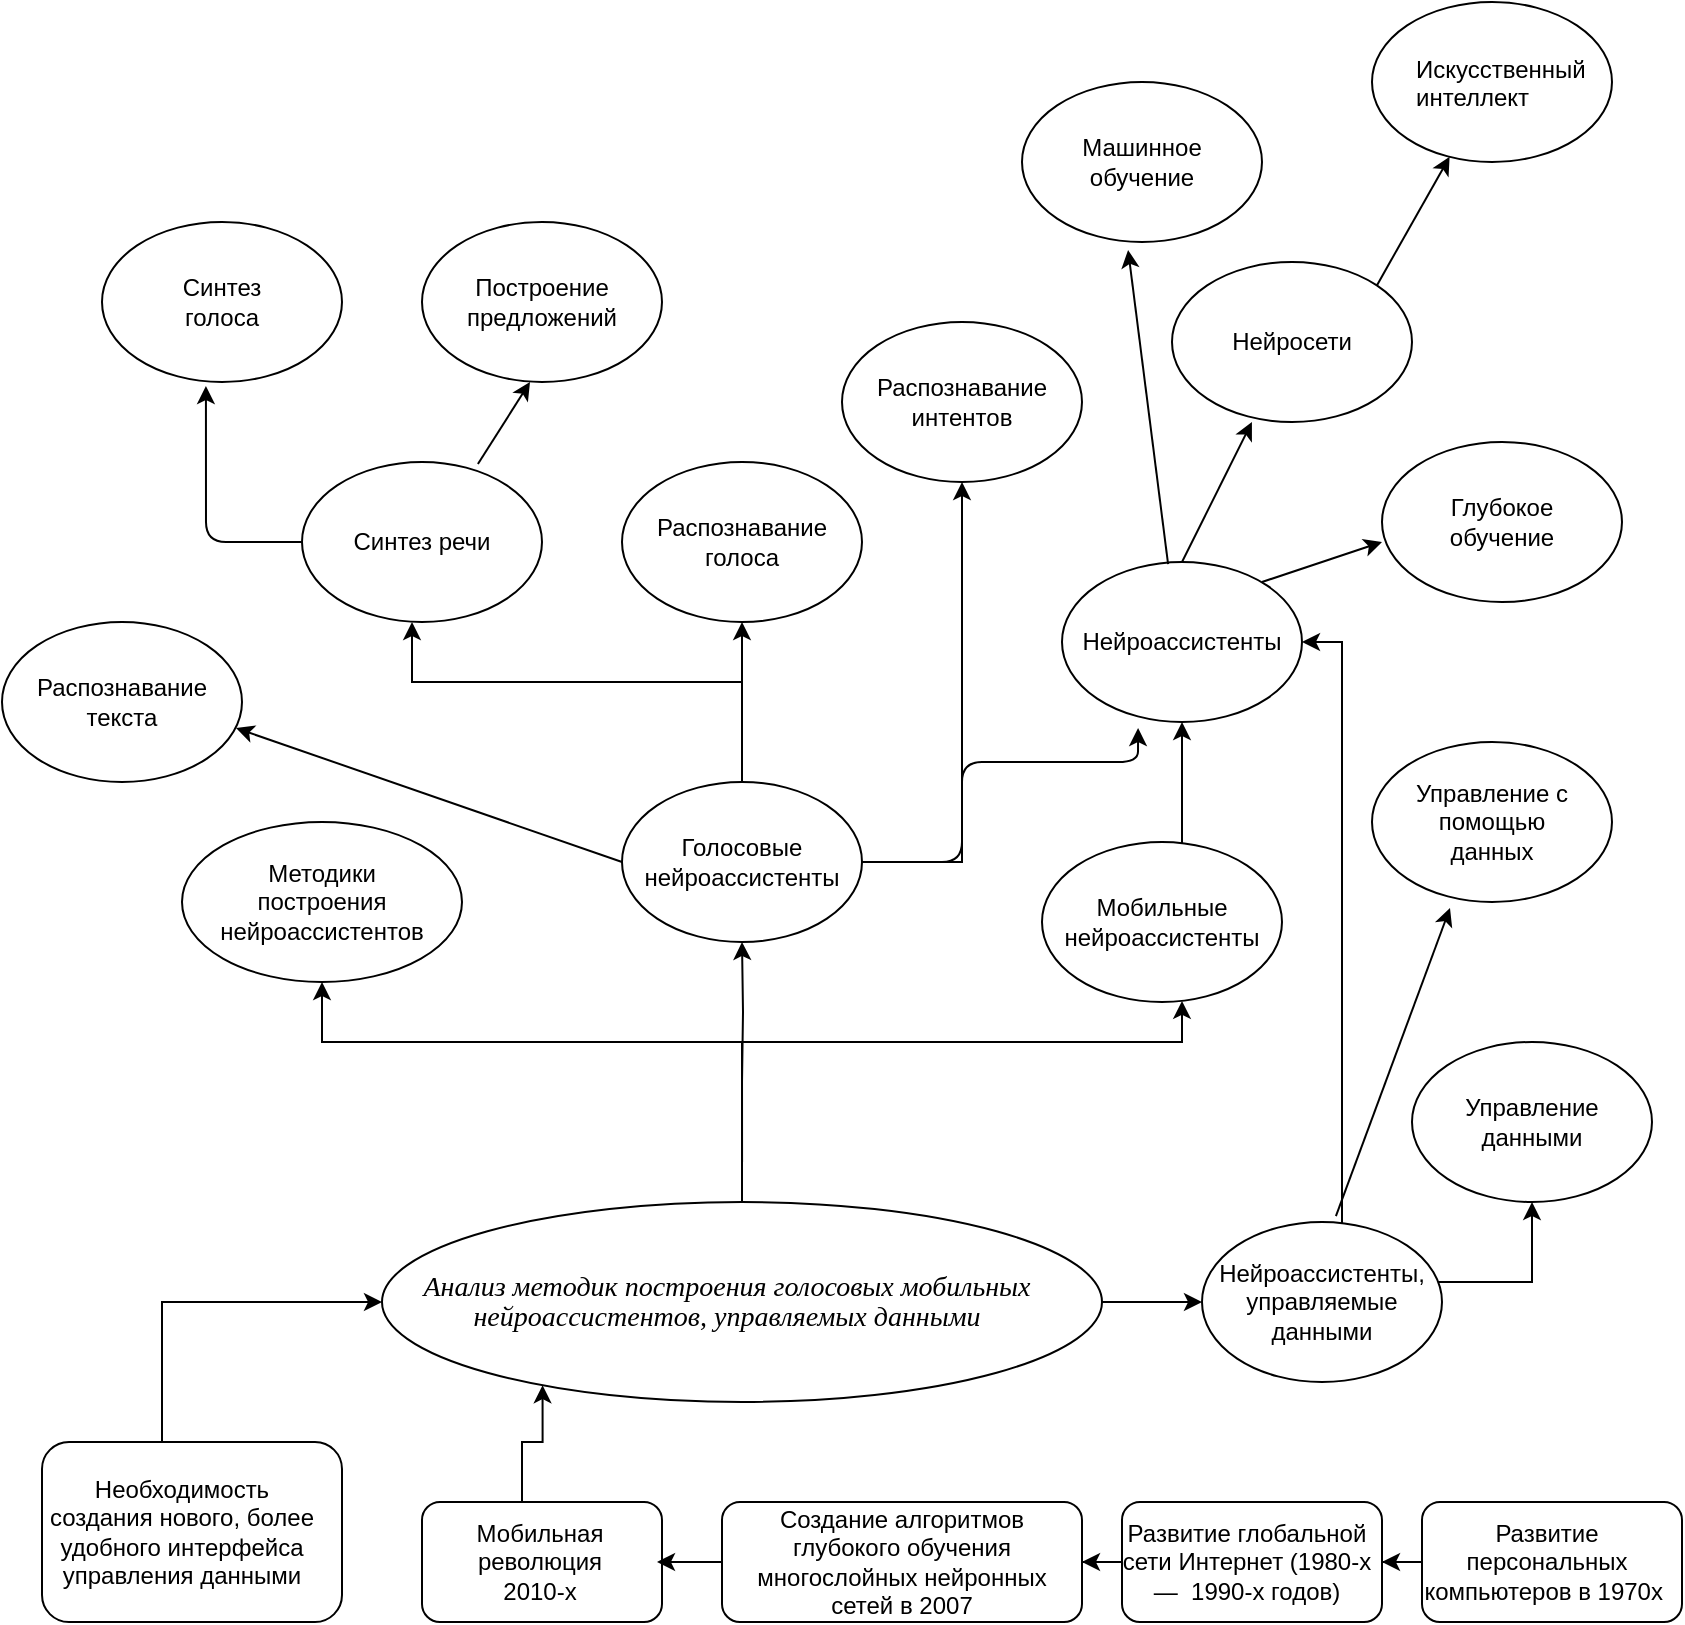 <mxfile version="14.1.3" type="github">
  <diagram id="ctLSFJHxjDkwSfDpcYS6" name="Page-1">
    <mxGraphModel dx="1422" dy="705" grid="1" gridSize="10" guides="1" tooltips="1" connect="1" arrows="1" fold="1" page="1" pageScale="1" pageWidth="850" pageHeight="1100" math="0" shadow="0">
      <root>
        <mxCell id="0" />
        <mxCell id="1" parent="0" />
        <mxCell id="GPuec8PBNYC8p6L_rXQl-1" value="" style="ellipse;whiteSpace=wrap;html=1;" parent="1" vertex="1">
          <mxGeometry x="200" y="860" width="360" height="100" as="geometry" />
        </mxCell>
        <mxCell id="GPuec8PBNYC8p6L_rXQl-4" value="" style="edgeStyle=orthogonalEdgeStyle;rounded=0;orthogonalLoop=1;jettySize=auto;html=1;" parent="1" target="GPuec8PBNYC8p6L_rXQl-3" edge="1">
          <mxGeometry relative="1" as="geometry">
            <mxPoint x="380" y="800" as="sourcePoint" />
          </mxGeometry>
        </mxCell>
        <mxCell id="GPuec8PBNYC8p6L_rXQl-8" value="" style="edgeStyle=orthogonalEdgeStyle;rounded=0;orthogonalLoop=1;jettySize=auto;html=1;" parent="1" target="GPuec8PBNYC8p6L_rXQl-6" edge="1">
          <mxGeometry relative="1" as="geometry">
            <mxPoint x="380.034" y="840.0" as="sourcePoint" />
            <Array as="points">
              <mxPoint x="380" y="780" />
              <mxPoint x="600" y="780" />
            </Array>
          </mxGeometry>
        </mxCell>
        <mxCell id="GPuec8PBNYC8p6L_rXQl-12" value="" style="edgeStyle=orthogonalEdgeStyle;rounded=0;orthogonalLoop=1;jettySize=auto;html=1;entryX=0.5;entryY=1;entryDx=0;entryDy=0;exitX=0.5;exitY=0;exitDx=0;exitDy=0;" parent="1" source="GPuec8PBNYC8p6L_rXQl-1" target="GPuec8PBNYC8p6L_rXQl-9" edge="1">
          <mxGeometry relative="1" as="geometry">
            <mxPoint x="380.034" y="840.0" as="sourcePoint" />
            <Array as="points">
              <mxPoint x="380" y="850" />
              <mxPoint x="380" y="780" />
              <mxPoint x="170" y="780" />
            </Array>
          </mxGeometry>
        </mxCell>
        <mxCell id="GPuec8PBNYC8p6L_rXQl-16" value="" style="edgeStyle=orthogonalEdgeStyle;rounded=0;orthogonalLoop=1;jettySize=auto;html=1;" parent="1" source="GPuec8PBNYC8p6L_rXQl-3" target="GPuec8PBNYC8p6L_rXQl-15" edge="1">
          <mxGeometry relative="1" as="geometry" />
        </mxCell>
        <mxCell id="GPuec8PBNYC8p6L_rXQl-18" value="" style="edgeStyle=orthogonalEdgeStyle;rounded=0;orthogonalLoop=1;jettySize=auto;html=1;entryX=0.5;entryY=1;entryDx=0;entryDy=0;" parent="1" source="GPuec8PBNYC8p6L_rXQl-3" target="GPuec8PBNYC8p6L_rXQl-19" edge="1">
          <mxGeometry relative="1" as="geometry">
            <mxPoint x="550" y="580" as="targetPoint" />
            <Array as="points">
              <mxPoint x="490" y="690" />
            </Array>
          </mxGeometry>
        </mxCell>
        <mxCell id="GPuec8PBNYC8p6L_rXQl-22" value="" style="edgeStyle=orthogonalEdgeStyle;rounded=0;orthogonalLoop=1;jettySize=auto;html=1;" parent="1" source="GPuec8PBNYC8p6L_rXQl-3" edge="1">
          <mxGeometry relative="1" as="geometry">
            <mxPoint x="215" y="570" as="targetPoint" />
            <Array as="points">
              <mxPoint x="380" y="600" />
              <mxPoint x="215" y="600" />
            </Array>
          </mxGeometry>
        </mxCell>
        <mxCell id="GPuec8PBNYC8p6L_rXQl-3" value="" style="ellipse;whiteSpace=wrap;html=1;" parent="1" vertex="1">
          <mxGeometry x="320" y="650" width="120" height="80" as="geometry" />
        </mxCell>
        <mxCell id="GPuec8PBNYC8p6L_rXQl-5" value="Голосовые нейроассистенты" style="text;html=1;strokeColor=none;fillColor=none;align=center;verticalAlign=middle;whiteSpace=wrap;rounded=0;" parent="1" vertex="1">
          <mxGeometry x="340" y="670" width="80" height="40" as="geometry" />
        </mxCell>
        <mxCell id="GPuec8PBNYC8p6L_rXQl-39" value="" style="edgeStyle=orthogonalEdgeStyle;rounded=0;orthogonalLoop=1;jettySize=auto;html=1;" parent="1" source="GPuec8PBNYC8p6L_rXQl-6" target="GPuec8PBNYC8p6L_rXQl-35" edge="1">
          <mxGeometry relative="1" as="geometry">
            <mxPoint x="600" y="620" as="targetPoint" />
            <Array as="points">
              <mxPoint x="600" y="630" />
              <mxPoint x="600" y="630" />
            </Array>
          </mxGeometry>
        </mxCell>
        <mxCell id="GPuec8PBNYC8p6L_rXQl-6" value="" style="ellipse;whiteSpace=wrap;html=1;" parent="1" vertex="1">
          <mxGeometry x="530" y="680" width="120" height="80" as="geometry" />
        </mxCell>
        <mxCell id="GPuec8PBNYC8p6L_rXQl-7" value="Мобильные нейроассистенты" style="text;html=1;strokeColor=none;fillColor=none;align=center;verticalAlign=middle;whiteSpace=wrap;rounded=0;" parent="1" vertex="1">
          <mxGeometry x="550" y="700" width="80" height="40" as="geometry" />
        </mxCell>
        <mxCell id="GPuec8PBNYC8p6L_rXQl-9" value="" style="ellipse;whiteSpace=wrap;html=1;" parent="1" vertex="1">
          <mxGeometry x="100" y="670" width="140" height="80" as="geometry" />
        </mxCell>
        <mxCell id="GPuec8PBNYC8p6L_rXQl-10" value="Методики построения нейроассистентов" style="text;html=1;strokeColor=none;fillColor=none;align=center;verticalAlign=middle;whiteSpace=wrap;rounded=0;" parent="1" vertex="1">
          <mxGeometry x="125" y="690" width="90" height="40" as="geometry" />
        </mxCell>
        <mxCell id="GPuec8PBNYC8p6L_rXQl-14" value="&lt;i&gt;&lt;span style=&quot;line-height: 107% ; font-family: &amp;#34;times new roman&amp;#34; , serif&quot;&gt;&lt;font style=&quot;font-size: 14px&quot;&gt;Анализ методик построения голосовых мобильных&lt;br&gt;нейроассистентов, управляемых данными&lt;/font&gt;&lt;/span&gt;&lt;/i&gt;" style="text;html=1;strokeColor=none;fillColor=none;align=center;verticalAlign=middle;whiteSpace=wrap;rounded=0;" parent="1" vertex="1">
          <mxGeometry x="215" y="870" width="315" height="80" as="geometry" />
        </mxCell>
        <mxCell id="GPuec8PBNYC8p6L_rXQl-15" value="" style="ellipse;whiteSpace=wrap;html=1;" parent="1" vertex="1">
          <mxGeometry x="320" y="490" width="120" height="80" as="geometry" />
        </mxCell>
        <mxCell id="GPuec8PBNYC8p6L_rXQl-17" value="Распознавание голоса" style="text;html=1;strokeColor=none;fillColor=none;align=center;verticalAlign=middle;whiteSpace=wrap;rounded=0;" parent="1" vertex="1">
          <mxGeometry x="340" y="510" width="80" height="40" as="geometry" />
        </mxCell>
        <mxCell id="GPuec8PBNYC8p6L_rXQl-19" value="" style="ellipse;whiteSpace=wrap;html=1;" parent="1" vertex="1">
          <mxGeometry x="430" y="420" width="120" height="80" as="geometry" />
        </mxCell>
        <mxCell id="GPuec8PBNYC8p6L_rXQl-21" value="Распознавание интентов" style="text;html=1;strokeColor=none;fillColor=none;align=center;verticalAlign=middle;whiteSpace=wrap;rounded=0;" parent="1" vertex="1">
          <mxGeometry x="450" y="440" width="80" height="40" as="geometry" />
        </mxCell>
        <mxCell id="GPuec8PBNYC8p6L_rXQl-23" value="" style="ellipse;whiteSpace=wrap;html=1;" parent="1" vertex="1">
          <mxGeometry x="160" y="490" width="120" height="80" as="geometry" />
        </mxCell>
        <mxCell id="GPuec8PBNYC8p6L_rXQl-24" value="" style="ellipse;whiteSpace=wrap;html=1;" parent="1" vertex="1">
          <mxGeometry x="60" y="370" width="120" height="80" as="geometry" />
        </mxCell>
        <mxCell id="GPuec8PBNYC8p6L_rXQl-25" value="Синтез речи" style="text;html=1;strokeColor=none;fillColor=none;align=center;verticalAlign=middle;whiteSpace=wrap;rounded=0;" parent="1" vertex="1">
          <mxGeometry x="180" y="510" width="80" height="40" as="geometry" />
        </mxCell>
        <mxCell id="GPuec8PBNYC8p6L_rXQl-26" value="" style="ellipse;whiteSpace=wrap;html=1;" parent="1" vertex="1">
          <mxGeometry x="220" y="370" width="120" height="80" as="geometry" />
        </mxCell>
        <mxCell id="GPuec8PBNYC8p6L_rXQl-27" value="" style="ellipse;whiteSpace=wrap;html=1;" parent="1" vertex="1">
          <mxGeometry x="695" y="630" width="120" height="80" as="geometry" />
        </mxCell>
        <mxCell id="GPuec8PBNYC8p6L_rXQl-28" value="" style="ellipse;whiteSpace=wrap;html=1;" parent="1" vertex="1">
          <mxGeometry x="595" y="390" width="120" height="80" as="geometry" />
        </mxCell>
        <mxCell id="GPuec8PBNYC8p6L_rXQl-36" value="" style="edgeStyle=orthogonalEdgeStyle;rounded=0;orthogonalLoop=1;jettySize=auto;html=1;" parent="1" source="GPuec8PBNYC8p6L_rXQl-31" target="GPuec8PBNYC8p6L_rXQl-35" edge="1">
          <mxGeometry relative="1" as="geometry">
            <Array as="points">
              <mxPoint x="680" y="580" />
            </Array>
          </mxGeometry>
        </mxCell>
        <mxCell id="GPuec8PBNYC8p6L_rXQl-45" value="" style="edgeStyle=orthogonalEdgeStyle;rounded=0;orthogonalLoop=1;jettySize=auto;html=1;entryX=0.5;entryY=1;entryDx=0;entryDy=0;" parent="1" source="GPuec8PBNYC8p6L_rXQl-31" target="GPuec8PBNYC8p6L_rXQl-44" edge="1">
          <mxGeometry relative="1" as="geometry">
            <Array as="points">
              <mxPoint x="775" y="900" />
            </Array>
          </mxGeometry>
        </mxCell>
        <mxCell id="GPuec8PBNYC8p6L_rXQl-31" value="" style="ellipse;whiteSpace=wrap;html=1;" parent="1" vertex="1">
          <mxGeometry x="610" y="870" width="120" height="80" as="geometry" />
        </mxCell>
        <mxCell id="GPuec8PBNYC8p6L_rXQl-33" value="Нейроассистенты, управляемые данными" style="text;html=1;strokeColor=none;fillColor=none;align=center;verticalAlign=middle;whiteSpace=wrap;rounded=0;" parent="1" vertex="1">
          <mxGeometry x="620" y="890" width="100" height="40" as="geometry" />
        </mxCell>
        <mxCell id="GPuec8PBNYC8p6L_rXQl-34" value="Синтез голоса" style="text;html=1;strokeColor=none;fillColor=none;align=center;verticalAlign=middle;whiteSpace=wrap;rounded=0;" parent="1" vertex="1">
          <mxGeometry x="80" y="390" width="80" height="40" as="geometry" />
        </mxCell>
        <mxCell id="GPuec8PBNYC8p6L_rXQl-35" value="" style="ellipse;whiteSpace=wrap;html=1;" parent="1" vertex="1">
          <mxGeometry x="540" y="540" width="120" height="80" as="geometry" />
        </mxCell>
        <mxCell id="GPuec8PBNYC8p6L_rXQl-37" value="" style="ellipse;whiteSpace=wrap;html=1;" parent="1" vertex="1">
          <mxGeometry x="520" y="300" width="120" height="80" as="geometry" />
        </mxCell>
        <mxCell id="GPuec8PBNYC8p6L_rXQl-38" value="Нейроассистенты" style="text;html=1;strokeColor=none;fillColor=none;align=center;verticalAlign=middle;whiteSpace=wrap;rounded=0;" parent="1" vertex="1">
          <mxGeometry x="560" y="560" width="80" height="40" as="geometry" />
        </mxCell>
        <mxCell id="GPuec8PBNYC8p6L_rXQl-40" value="" style="endArrow=classic;html=1;exitX=1;exitY=0.5;exitDx=0;exitDy=0;entryX=0.317;entryY=1.038;entryDx=0;entryDy=0;entryPerimeter=0;" parent="1" source="GPuec8PBNYC8p6L_rXQl-3" target="GPuec8PBNYC8p6L_rXQl-35" edge="1">
          <mxGeometry width="50" height="50" relative="1" as="geometry">
            <mxPoint x="500" y="670" as="sourcePoint" />
            <mxPoint x="580" y="640" as="targetPoint" />
            <Array as="points">
              <mxPoint x="490" y="690" />
              <mxPoint x="490" y="640" />
              <mxPoint x="578" y="640" />
            </Array>
          </mxGeometry>
        </mxCell>
        <mxCell id="GPuec8PBNYC8p6L_rXQl-42" value="Построение предложений" style="text;html=1;strokeColor=none;fillColor=none;align=center;verticalAlign=middle;whiteSpace=wrap;rounded=0;" parent="1" vertex="1">
          <mxGeometry x="240" y="390" width="80" height="40" as="geometry" />
        </mxCell>
        <mxCell id="GPuec8PBNYC8p6L_rXQl-43" value="Нейросети" style="text;html=1;strokeColor=none;fillColor=none;align=center;verticalAlign=middle;whiteSpace=wrap;rounded=0;" parent="1" vertex="1">
          <mxGeometry x="615" y="410" width="80" height="40" as="geometry" />
        </mxCell>
        <mxCell id="GPuec8PBNYC8p6L_rXQl-44" value="" style="ellipse;whiteSpace=wrap;html=1;" parent="1" vertex="1">
          <mxGeometry x="715" y="780" width="120" height="80" as="geometry" />
        </mxCell>
        <mxCell id="GPuec8PBNYC8p6L_rXQl-46" value="Управление данными" style="text;html=1;strokeColor=none;fillColor=none;align=center;verticalAlign=middle;whiteSpace=wrap;rounded=0;" parent="1" vertex="1">
          <mxGeometry x="725" y="800" width="100" height="40" as="geometry" />
        </mxCell>
        <mxCell id="GPuec8PBNYC8p6L_rXQl-47" value="Управление с помощью данных" style="text;html=1;strokeColor=none;fillColor=none;align=center;verticalAlign=middle;whiteSpace=wrap;rounded=0;" parent="1" vertex="1">
          <mxGeometry x="705" y="650" width="100" height="40" as="geometry" />
        </mxCell>
        <mxCell id="GPuec8PBNYC8p6L_rXQl-50" value="" style="endArrow=classic;html=1;exitX=0.558;exitY=-0.037;exitDx=0;exitDy=0;exitPerimeter=0;entryX=0.325;entryY=1.038;entryDx=0;entryDy=0;entryPerimeter=0;" parent="1" source="GPuec8PBNYC8p6L_rXQl-31" target="GPuec8PBNYC8p6L_rXQl-27" edge="1">
          <mxGeometry width="50" height="50" relative="1" as="geometry">
            <mxPoint x="810" y="850" as="sourcePoint" />
            <mxPoint x="860" y="800" as="targetPoint" />
          </mxGeometry>
        </mxCell>
        <mxCell id="GPuec8PBNYC8p6L_rXQl-54" value="" style="ellipse;whiteSpace=wrap;html=1;" parent="1" vertex="1">
          <mxGeometry x="700" y="480" width="120" height="80" as="geometry" />
        </mxCell>
        <mxCell id="GPuec8PBNYC8p6L_rXQl-56" value="" style="ellipse;whiteSpace=wrap;html=1;" parent="1" vertex="1">
          <mxGeometry x="695" y="260" width="120" height="80" as="geometry" />
        </mxCell>
        <mxCell id="GPuec8PBNYC8p6L_rXQl-58" value="" style="endArrow=classic;html=1;entryX=0.433;entryY=1.025;entryDx=0;entryDy=0;entryPerimeter=0;exitX=0;exitY=0.5;exitDx=0;exitDy=0;" parent="1" source="GPuec8PBNYC8p6L_rXQl-23" target="GPuec8PBNYC8p6L_rXQl-24" edge="1">
          <mxGeometry width="50" height="50" relative="1" as="geometry">
            <mxPoint x="70" y="530" as="sourcePoint" />
            <mxPoint x="120" y="480" as="targetPoint" />
            <Array as="points">
              <mxPoint x="112" y="530" />
            </Array>
          </mxGeometry>
        </mxCell>
        <mxCell id="GPuec8PBNYC8p6L_rXQl-59" value="" style="endArrow=classic;html=1;entryX=0.45;entryY=1;entryDx=0;entryDy=0;entryPerimeter=0;exitX=0.733;exitY=0.013;exitDx=0;exitDy=0;exitPerimeter=0;" parent="1" source="GPuec8PBNYC8p6L_rXQl-23" target="GPuec8PBNYC8p6L_rXQl-26" edge="1">
          <mxGeometry width="50" height="50" relative="1" as="geometry">
            <mxPoint x="230" y="520" as="sourcePoint" />
            <mxPoint x="280" y="470" as="targetPoint" />
          </mxGeometry>
        </mxCell>
        <mxCell id="GPuec8PBNYC8p6L_rXQl-61" value="Искусственный интеллект" style="text;whiteSpace=wrap;html=1;" parent="1" vertex="1">
          <mxGeometry x="715" y="280" width="80" height="30" as="geometry" />
        </mxCell>
        <mxCell id="GPuec8PBNYC8p6L_rXQl-62" value="" style="endArrow=classic;html=1;exitX=1;exitY=0;exitDx=0;exitDy=0;" parent="1" source="GPuec8PBNYC8p6L_rXQl-28" target="GPuec8PBNYC8p6L_rXQl-56" edge="1">
          <mxGeometry width="50" height="50" relative="1" as="geometry">
            <mxPoint x="760" y="410" as="sourcePoint" />
            <mxPoint x="810" y="360" as="targetPoint" />
          </mxGeometry>
        </mxCell>
        <mxCell id="GPuec8PBNYC8p6L_rXQl-63" value="" style="endArrow=classic;html=1;entryX=0.333;entryY=1;entryDx=0;entryDy=0;entryPerimeter=0;" parent="1" target="GPuec8PBNYC8p6L_rXQl-28" edge="1">
          <mxGeometry width="50" height="50" relative="1" as="geometry">
            <mxPoint x="600" y="540" as="sourcePoint" />
            <mxPoint x="650" y="490" as="targetPoint" />
          </mxGeometry>
        </mxCell>
        <mxCell id="GPuec8PBNYC8p6L_rXQl-64" value="" style="endArrow=classic;html=1;exitX=0.442;exitY=0.013;exitDx=0;exitDy=0;exitPerimeter=0;entryX=0.442;entryY=1.05;entryDx=0;entryDy=0;entryPerimeter=0;" parent="1" source="GPuec8PBNYC8p6L_rXQl-35" target="GPuec8PBNYC8p6L_rXQl-37" edge="1">
          <mxGeometry width="50" height="50" relative="1" as="geometry">
            <mxPoint x="550" y="520" as="sourcePoint" />
            <mxPoint x="600" y="470" as="targetPoint" />
          </mxGeometry>
        </mxCell>
        <mxCell id="GPuec8PBNYC8p6L_rXQl-67" value="Глубокое обучение" style="text;html=1;strokeColor=none;fillColor=none;align=center;verticalAlign=middle;whiteSpace=wrap;rounded=0;" parent="1" vertex="1">
          <mxGeometry x="710" y="500" width="100" height="40" as="geometry" />
        </mxCell>
        <mxCell id="GPuec8PBNYC8p6L_rXQl-68" value="Машинное обучение" style="text;html=1;strokeColor=none;fillColor=none;align=center;verticalAlign=middle;whiteSpace=wrap;rounded=0;" parent="1" vertex="1">
          <mxGeometry x="530" y="320" width="100" height="40" as="geometry" />
        </mxCell>
        <mxCell id="GPuec8PBNYC8p6L_rXQl-69" value="" style="ellipse;whiteSpace=wrap;html=1;" parent="1" vertex="1">
          <mxGeometry x="10" y="570" width="120" height="80" as="geometry" />
        </mxCell>
        <mxCell id="GPuec8PBNYC8p6L_rXQl-72" value="Распознавание текста" style="text;html=1;strokeColor=none;fillColor=none;align=center;verticalAlign=middle;whiteSpace=wrap;rounded=0;" parent="1" vertex="1">
          <mxGeometry x="30" y="590" width="80" height="40" as="geometry" />
        </mxCell>
        <mxCell id="GPuec8PBNYC8p6L_rXQl-73" value="" style="endArrow=classic;html=1;exitX=0;exitY=0.5;exitDx=0;exitDy=0;entryX=0.975;entryY=0.663;entryDx=0;entryDy=0;entryPerimeter=0;" parent="1" source="GPuec8PBNYC8p6L_rXQl-3" target="GPuec8PBNYC8p6L_rXQl-69" edge="1">
          <mxGeometry width="50" height="50" relative="1" as="geometry">
            <mxPoint x="230" y="670" as="sourcePoint" />
            <mxPoint x="280" y="620" as="targetPoint" />
          </mxGeometry>
        </mxCell>
        <mxCell id="GPuec8PBNYC8p6L_rXQl-74" value="" style="endArrow=classic;html=1;" parent="1" edge="1">
          <mxGeometry width="50" height="50" relative="1" as="geometry">
            <mxPoint x="640" y="550" as="sourcePoint" />
            <mxPoint x="700" y="530" as="targetPoint" />
          </mxGeometry>
        </mxCell>
        <mxCell id="GPuec8PBNYC8p6L_rXQl-75" value="" style="endArrow=classic;html=1;exitX=1;exitY=0.5;exitDx=0;exitDy=0;entryX=0;entryY=0.5;entryDx=0;entryDy=0;" parent="1" source="GPuec8PBNYC8p6L_rXQl-1" target="GPuec8PBNYC8p6L_rXQl-31" edge="1">
          <mxGeometry width="50" height="50" relative="1" as="geometry">
            <mxPoint x="620" y="810" as="sourcePoint" />
            <mxPoint x="660" y="850" as="targetPoint" />
          </mxGeometry>
        </mxCell>
        <mxCell id="WLGGtKFyTOPY85hE-rdN-2" value="" style="edgeStyle=orthogonalEdgeStyle;rounded=0;orthogonalLoop=1;jettySize=auto;html=1;entryX=0.223;entryY=0.916;entryDx=0;entryDy=0;entryPerimeter=0;" edge="1" parent="1" source="WLGGtKFyTOPY85hE-rdN-1" target="GPuec8PBNYC8p6L_rXQl-1">
          <mxGeometry relative="1" as="geometry">
            <mxPoint x="373" y="960" as="targetPoint" />
            <Array as="points">
              <mxPoint x="270" y="980" />
              <mxPoint x="280" y="980" />
            </Array>
          </mxGeometry>
        </mxCell>
        <mxCell id="WLGGtKFyTOPY85hE-rdN-1" value="" style="rounded=1;whiteSpace=wrap;html=1;" vertex="1" parent="1">
          <mxGeometry x="220" y="1010" width="120" height="60" as="geometry" />
        </mxCell>
        <mxCell id="WLGGtKFyTOPY85hE-rdN-9" value="" style="edgeStyle=orthogonalEdgeStyle;rounded=0;orthogonalLoop=1;jettySize=auto;html=1;" edge="1" parent="1" source="WLGGtKFyTOPY85hE-rdN-3" target="WLGGtKFyTOPY85hE-rdN-6">
          <mxGeometry relative="1" as="geometry" />
        </mxCell>
        <mxCell id="WLGGtKFyTOPY85hE-rdN-3" value="" style="rounded=1;whiteSpace=wrap;html=1;" vertex="1" parent="1">
          <mxGeometry x="370" y="1010" width="180" height="60" as="geometry" />
        </mxCell>
        <mxCell id="WLGGtKFyTOPY85hE-rdN-11" value="" style="edgeStyle=orthogonalEdgeStyle;rounded=0;orthogonalLoop=1;jettySize=auto;html=1;" edge="1" parent="1" source="WLGGtKFyTOPY85hE-rdN-4" target="WLGGtKFyTOPY85hE-rdN-8">
          <mxGeometry relative="1" as="geometry" />
        </mxCell>
        <mxCell id="WLGGtKFyTOPY85hE-rdN-4" value="" style="rounded=1;whiteSpace=wrap;html=1;" vertex="1" parent="1">
          <mxGeometry x="570" y="1010" width="130" height="60" as="geometry" />
        </mxCell>
        <mxCell id="WLGGtKFyTOPY85hE-rdN-6" value="Мобильная революция&lt;br&gt;2010-x" style="text;html=1;strokeColor=none;fillColor=none;align=center;verticalAlign=middle;whiteSpace=wrap;rounded=0;" vertex="1" parent="1">
          <mxGeometry x="220" y="1030" width="117.5" height="20" as="geometry" />
        </mxCell>
        <mxCell id="WLGGtKFyTOPY85hE-rdN-7" value="Развитие глобальной сети Интернет (1980-х —&amp;nbsp; 1990-х годов)" style="text;html=1;strokeColor=none;fillColor=none;align=center;verticalAlign=middle;whiteSpace=wrap;rounded=0;" vertex="1" parent="1">
          <mxGeometry x="565" y="1030" width="135" height="20" as="geometry" />
        </mxCell>
        <mxCell id="WLGGtKFyTOPY85hE-rdN-8" value="Создание алгоритмов глубокого обучения многослойных нейронных сетей в 2007" style="text;html=1;strokeColor=none;fillColor=none;align=center;verticalAlign=middle;whiteSpace=wrap;rounded=0;" vertex="1" parent="1">
          <mxGeometry x="370" y="1020" width="180" height="40" as="geometry" />
        </mxCell>
        <mxCell id="WLGGtKFyTOPY85hE-rdN-14" value="" style="edgeStyle=orthogonalEdgeStyle;rounded=0;orthogonalLoop=1;jettySize=auto;html=1;" edge="1" parent="1" source="WLGGtKFyTOPY85hE-rdN-13" target="WLGGtKFyTOPY85hE-rdN-7">
          <mxGeometry relative="1" as="geometry" />
        </mxCell>
        <mxCell id="WLGGtKFyTOPY85hE-rdN-13" value="" style="rounded=1;whiteSpace=wrap;html=1;" vertex="1" parent="1">
          <mxGeometry x="720" y="1010" width="130" height="60" as="geometry" />
        </mxCell>
        <mxCell id="WLGGtKFyTOPY85hE-rdN-15" value="Развитие персональных компьютеров в 1970х&amp;nbsp;" style="text;html=1;strokeColor=none;fillColor=none;align=center;verticalAlign=middle;whiteSpace=wrap;rounded=0;" vertex="1" parent="1">
          <mxGeometry x="715" y="1030" width="135" height="20" as="geometry" />
        </mxCell>
        <mxCell id="WLGGtKFyTOPY85hE-rdN-23" value="" style="edgeStyle=orthogonalEdgeStyle;rounded=0;orthogonalLoop=1;jettySize=auto;html=1;entryX=0;entryY=0.5;entryDx=0;entryDy=0;" edge="1" parent="1" source="WLGGtKFyTOPY85hE-rdN-19" target="GPuec8PBNYC8p6L_rXQl-1">
          <mxGeometry relative="1" as="geometry">
            <mxPoint x="105" y="900" as="targetPoint" />
            <Array as="points">
              <mxPoint x="90" y="910" />
            </Array>
          </mxGeometry>
        </mxCell>
        <mxCell id="WLGGtKFyTOPY85hE-rdN-19" value="" style="rounded=1;whiteSpace=wrap;html=1;" vertex="1" parent="1">
          <mxGeometry x="30" y="980" width="150" height="90" as="geometry" />
        </mxCell>
        <mxCell id="WLGGtKFyTOPY85hE-rdN-20" value="Необходимость создания нового, более удобного интерфейса управления данными" style="text;html=1;strokeColor=none;fillColor=none;align=center;verticalAlign=middle;whiteSpace=wrap;rounded=0;" vertex="1" parent="1">
          <mxGeometry x="30" y="1015" width="140" height="20" as="geometry" />
        </mxCell>
      </root>
    </mxGraphModel>
  </diagram>
</mxfile>

